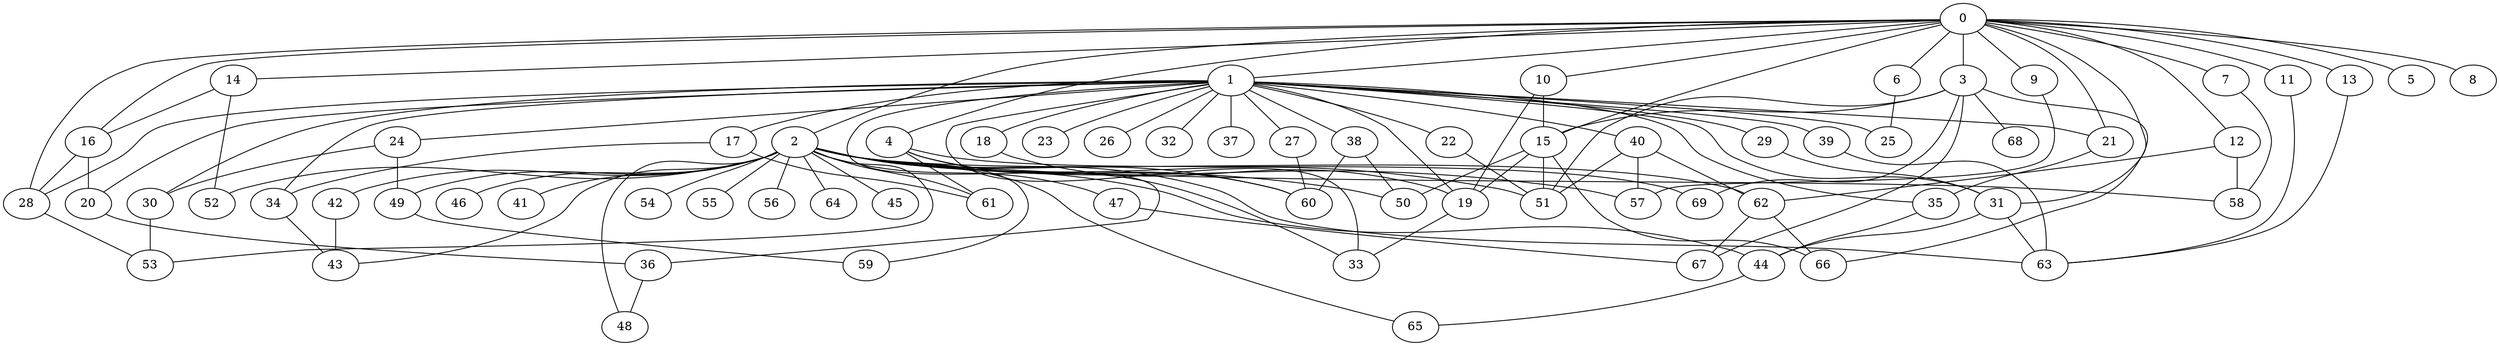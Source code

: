 
graph graphname {
    0 -- 1
0 -- 2
0 -- 3
0 -- 4
0 -- 5
0 -- 6
0 -- 7
0 -- 8
0 -- 9
0 -- 10
0 -- 11
0 -- 12
0 -- 13
0 -- 14
0 -- 15
0 -- 16
0 -- 28
0 -- 21
0 -- 31
1 -- 17
1 -- 18
1 -- 19
1 -- 20
1 -- 21
1 -- 22
1 -- 23
1 -- 24
1 -- 25
1 -- 26
1 -- 27
1 -- 28
1 -- 29
1 -- 30
1 -- 31
1 -- 32
1 -- 33
1 -- 34
1 -- 35
1 -- 36
1 -- 37
1 -- 38
1 -- 39
1 -- 40
2 -- 41
2 -- 42
2 -- 43
2 -- 44
2 -- 45
2 -- 46
2 -- 47
2 -- 48
2 -- 49
2 -- 50
2 -- 51
2 -- 52
2 -- 53
2 -- 54
2 -- 55
2 -- 56
2 -- 57
2 -- 58
2 -- 59
2 -- 60
2 -- 61
2 -- 62
2 -- 63
2 -- 64
2 -- 65
3 -- 66
3 -- 67
3 -- 68
3 -- 69
3 -- 15
3 -- 51
4 -- 61
4 -- 33
4 -- 69
4 -- 60
6 -- 25
7 -- 58
9 -- 57
10 -- 19
10 -- 15
11 -- 63
12 -- 58
12 -- 62
13 -- 63
14 -- 52
14 -- 16
15 -- 50
15 -- 19
15 -- 66
15 -- 51
16 -- 28
16 -- 20
17 -- 34
17 -- 61
18 -- 19
19 -- 33
20 -- 36
21 -- 35
22 -- 51
24 -- 30
24 -- 49
27 -- 60
28 -- 53
29 -- 31
30 -- 53
31 -- 44
31 -- 63
34 -- 43
35 -- 44
36 -- 48
38 -- 50
38 -- 60
39 -- 63
40 -- 51
40 -- 57
40 -- 62
42 -- 43
44 -- 65
47 -- 67
49 -- 59
62 -- 66
62 -- 67

}
